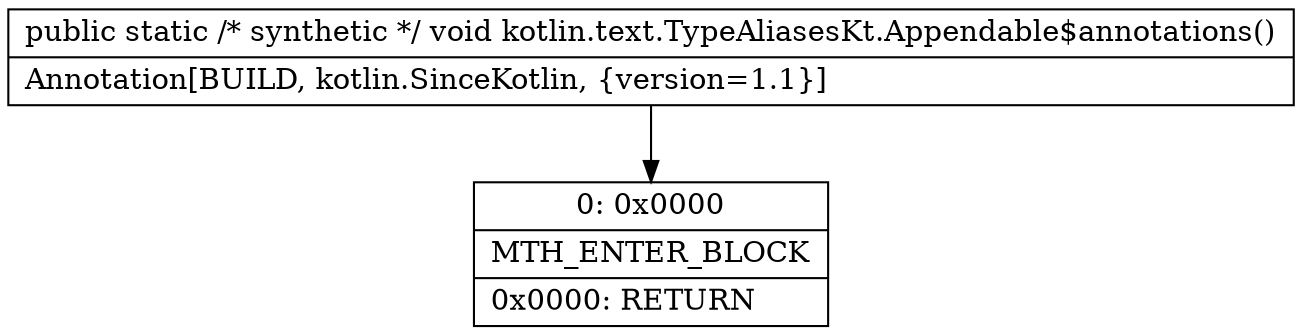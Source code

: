 digraph "CFG forkotlin.text.TypeAliasesKt.Appendable$annotations()V" {
Node_0 [shape=record,label="{0\:\ 0x0000|MTH_ENTER_BLOCK\l|0x0000: RETURN   \l}"];
MethodNode[shape=record,label="{public static \/* synthetic *\/ void kotlin.text.TypeAliasesKt.Appendable$annotations()  | Annotation[BUILD, kotlin.SinceKotlin, \{version=1.1\}]\l}"];
MethodNode -> Node_0;
}

